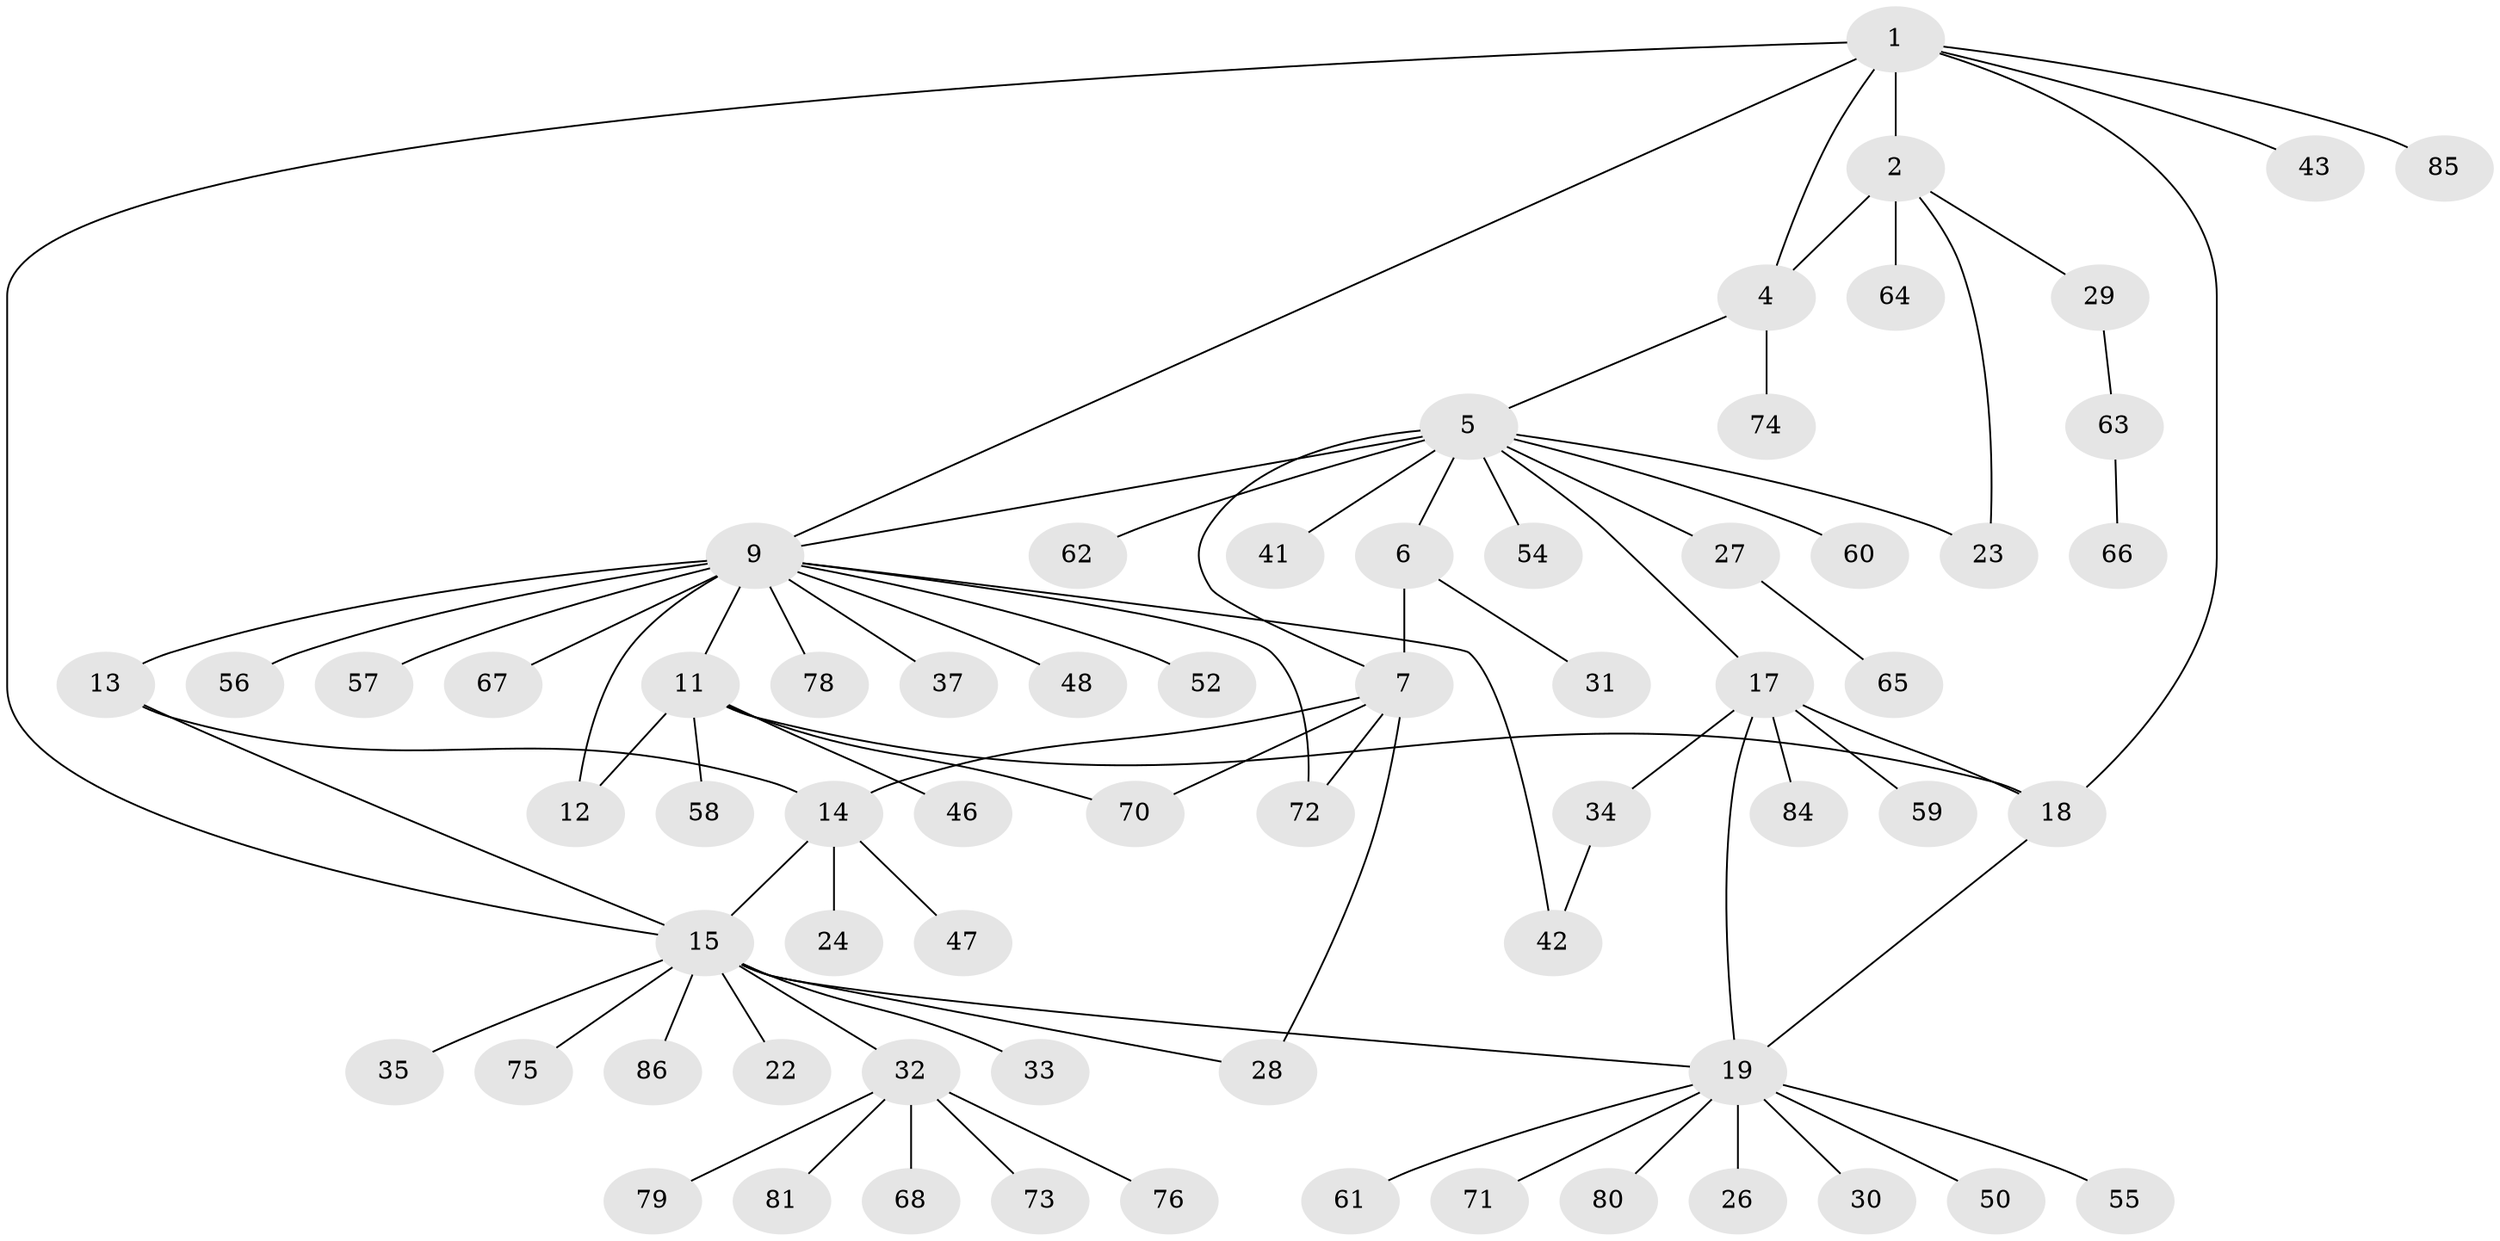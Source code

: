 // original degree distribution, {6: 0.034482758620689655, 7: 0.04597701149425287, 5: 0.034482758620689655, 13: 0.011494252873563218, 4: 0.04597701149425287, 8: 0.034482758620689655, 10: 0.011494252873563218, 3: 0.034482758620689655, 12: 0.011494252873563218, 1: 0.5632183908045977, 2: 0.1724137931034483}
// Generated by graph-tools (version 1.1) at 2025/11/02/27/25 16:11:36]
// undirected, 66 vertices, 81 edges
graph export_dot {
graph [start="1"]
  node [color=gray90,style=filled];
  1 [super="+3"];
  2 [super="+49"];
  4 [super="+39"];
  5 [super="+40"];
  6;
  7 [super="+8"];
  9 [super="+10"];
  11 [super="+82"];
  12;
  13;
  14 [super="+21"];
  15 [super="+16"];
  17 [super="+25"];
  18 [super="+20"];
  19 [super="+38"];
  22;
  23;
  24;
  26;
  27 [super="+45"];
  28 [super="+53"];
  29;
  30;
  31;
  32 [super="+44"];
  33;
  34 [super="+51"];
  35 [super="+36"];
  37;
  41;
  42;
  43 [super="+83"];
  46;
  47;
  48;
  50;
  52;
  54;
  55 [super="+69"];
  56;
  57;
  58 [super="+77"];
  59;
  60;
  61;
  62;
  63 [super="+87"];
  64;
  65;
  66;
  67;
  68;
  70;
  71;
  72;
  73;
  74;
  75;
  76;
  78;
  79;
  80;
  81;
  84;
  85;
  86;
  1 -- 2 [weight=2];
  1 -- 4 [weight=2];
  1 -- 9;
  1 -- 43;
  1 -- 85;
  1 -- 15;
  1 -- 18;
  2 -- 4;
  2 -- 23;
  2 -- 29;
  2 -- 64;
  4 -- 5;
  4 -- 74;
  5 -- 6;
  5 -- 7 [weight=2];
  5 -- 9;
  5 -- 17;
  5 -- 23;
  5 -- 27;
  5 -- 41;
  5 -- 54;
  5 -- 60;
  5 -- 62;
  6 -- 7 [weight=2];
  6 -- 31;
  7 -- 28;
  7 -- 72;
  7 -- 70;
  7 -- 14;
  9 -- 11 [weight=2];
  9 -- 12 [weight=2];
  9 -- 42;
  9 -- 48;
  9 -- 72;
  9 -- 67;
  9 -- 37;
  9 -- 13;
  9 -- 78;
  9 -- 52;
  9 -- 56;
  9 -- 57;
  11 -- 12;
  11 -- 18;
  11 -- 46;
  11 -- 58;
  11 -- 70;
  13 -- 14;
  13 -- 15 [weight=2];
  14 -- 15 [weight=2];
  14 -- 24;
  14 -- 47;
  15 -- 22;
  15 -- 35;
  15 -- 32;
  15 -- 33;
  15 -- 75;
  15 -- 19;
  15 -- 86;
  15 -- 28;
  17 -- 18 [weight=2];
  17 -- 19;
  17 -- 34;
  17 -- 59;
  17 -- 84;
  18 -- 19 [weight=2];
  19 -- 26;
  19 -- 30;
  19 -- 50;
  19 -- 55;
  19 -- 61;
  19 -- 71;
  19 -- 80;
  27 -- 65;
  29 -- 63;
  32 -- 68;
  32 -- 73;
  32 -- 76;
  32 -- 81;
  32 -- 79;
  34 -- 42;
  63 -- 66;
}
